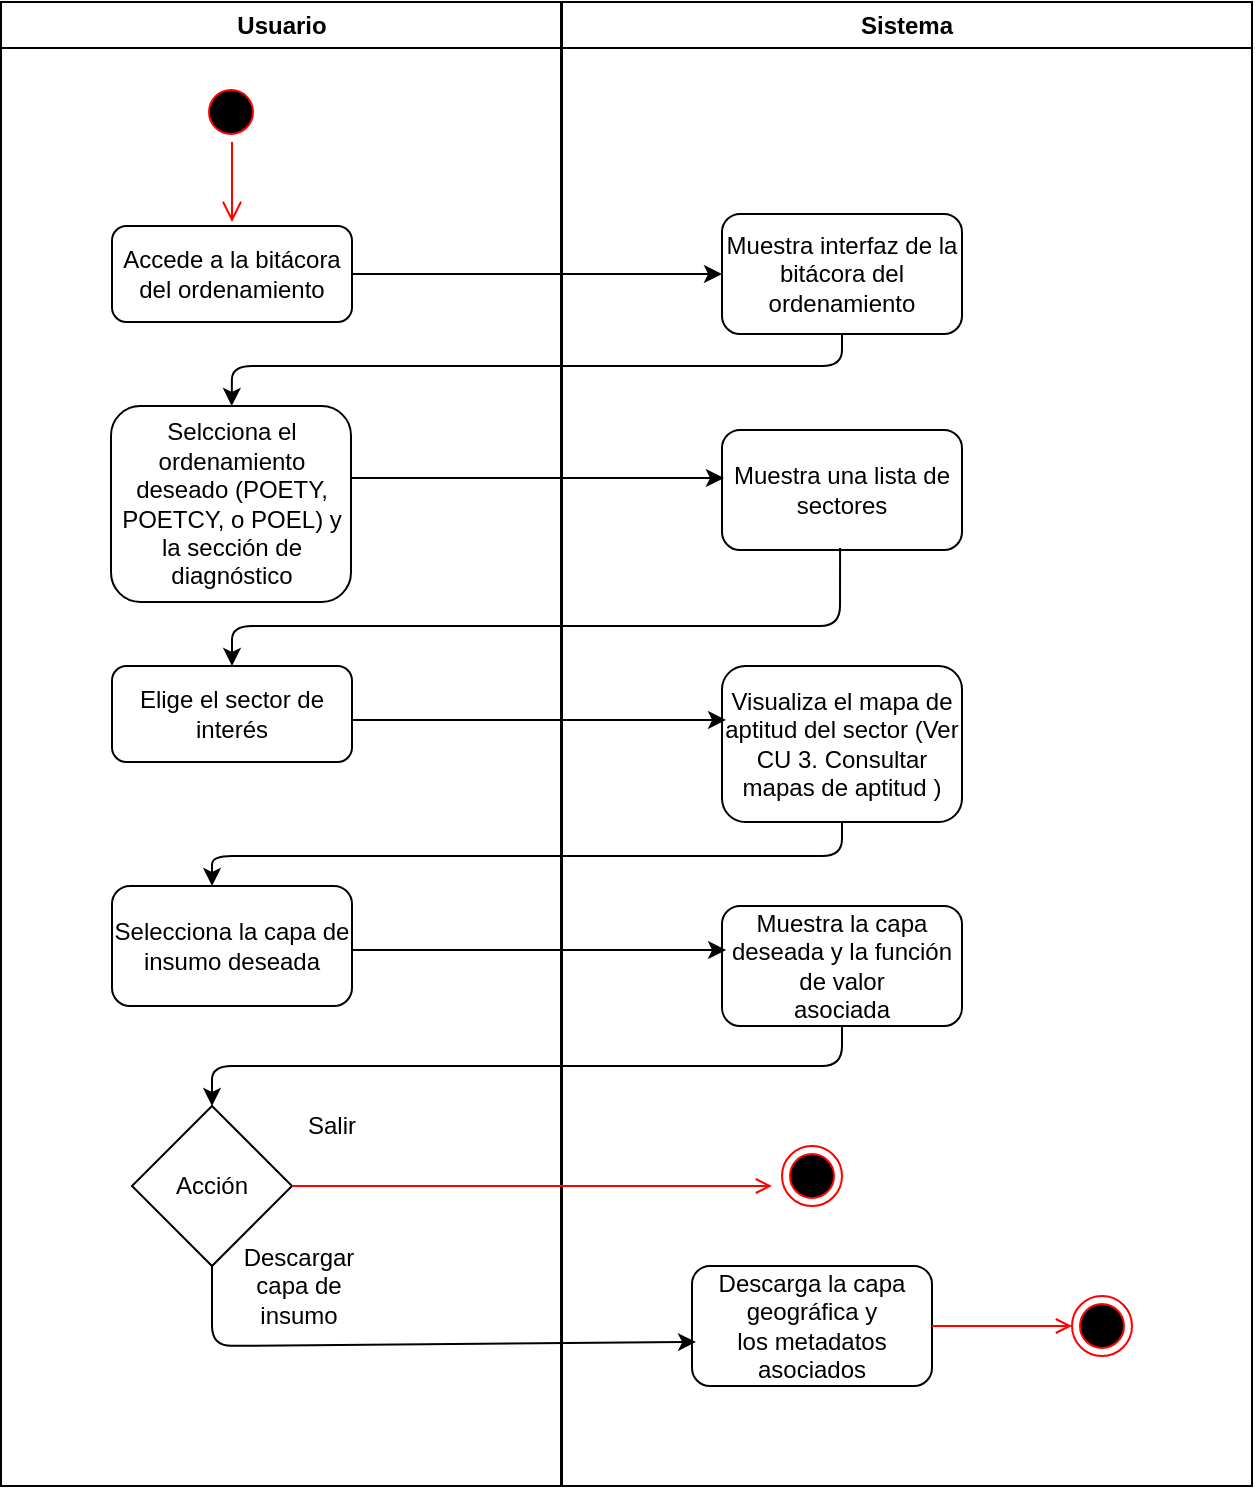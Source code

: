 <mxfile version="13.2.4" type="device"><diagram name="Page-1" id="e7e014a7-5840-1c2e-5031-d8a46d1fe8dd"><mxGraphModel dx="1422" dy="825" grid="1" gridSize="10" guides="1" tooltips="1" connect="1" arrows="1" fold="1" page="1" pageScale="1" pageWidth="1169" pageHeight="826" background="#ffffff" math="0" shadow="0"><root><mxCell id="0"/><mxCell id="1" parent="0"/><mxCell id="2" value="Usuario" style="swimlane;whiteSpace=wrap" parent="1" vertex="1"><mxGeometry x="164.5" y="128" width="280" height="742" as="geometry"/></mxCell><mxCell id="5" value="" style="ellipse;shape=startState;fillColor=#000000;strokeColor=#ff0000;" parent="2" vertex="1"><mxGeometry x="100" y="40" width="30" height="30" as="geometry"/></mxCell><mxCell id="6" value="" style="edgeStyle=elbowEdgeStyle;elbow=horizontal;verticalAlign=bottom;endArrow=open;endSize=8;strokeColor=#FF0000;endFill=1;rounded=0" parent="2" source="5" edge="1"><mxGeometry x="100" y="40" as="geometry"><mxPoint x="115.5" y="110" as="targetPoint"/></mxGeometry></mxCell><mxCell id="wfTR8HiFAZd8XgqSidBc-41" value="Accede a la bitácora del ordenamiento" style="rounded=1;whiteSpace=wrap;html=1;" vertex="1" parent="2"><mxGeometry x="55.5" y="112" width="120" height="48" as="geometry"/></mxCell><mxCell id="wfTR8HiFAZd8XgqSidBc-44" value="&lt;div&gt;Selcciona el ordenamiento deseado (POETY,&lt;/div&gt;&lt;div&gt;POETCY, o POEL) y la sección de diagnóstico&lt;/div&gt;" style="rounded=1;whiteSpace=wrap;html=1;" vertex="1" parent="2"><mxGeometry x="55" y="202" width="120" height="98" as="geometry"/></mxCell><mxCell id="wfTR8HiFAZd8XgqSidBc-48" value="Elige el sector de interés" style="rounded=1;whiteSpace=wrap;html=1;" vertex="1" parent="2"><mxGeometry x="55.5" y="332" width="120" height="48" as="geometry"/></mxCell><mxCell id="wfTR8HiFAZd8XgqSidBc-52" value="Selecciona la capa de insumo deseada" style="rounded=1;whiteSpace=wrap;html=1;" vertex="1" parent="2"><mxGeometry x="55.5" y="442" width="120" height="60" as="geometry"/></mxCell><mxCell id="wfTR8HiFAZd8XgqSidBc-57" value="Acción" style="rhombus;whiteSpace=wrap;html=1;" vertex="1" parent="2"><mxGeometry x="65.5" y="552" width="80" height="80" as="geometry"/></mxCell><mxCell id="wfTR8HiFAZd8XgqSidBc-58" value="Salir" style="text;html=1;strokeColor=none;fillColor=none;align=center;verticalAlign=middle;whiteSpace=wrap;rounded=0;" vertex="1" parent="2"><mxGeometry x="145.5" y="552" width="40" height="20" as="geometry"/></mxCell><mxCell id="wfTR8HiFAZd8XgqSidBc-61" value="Descargar capa de insumo" style="text;html=1;strokeColor=none;fillColor=none;align=center;verticalAlign=middle;whiteSpace=wrap;rounded=0;" vertex="1" parent="2"><mxGeometry x="111" y="632" width="74.5" height="20" as="geometry"/></mxCell><mxCell id="4" value="Sistema" style="swimlane;whiteSpace=wrap" parent="1" vertex="1"><mxGeometry x="445" y="128" width="345" height="742" as="geometry"/></mxCell><mxCell id="wfTR8HiFAZd8XgqSidBc-42" value="Muestra interfaz de la bitácora del ordenamiento" style="rounded=1;whiteSpace=wrap;html=1;" vertex="1" parent="4"><mxGeometry x="80" y="106" width="120" height="60" as="geometry"/></mxCell><mxCell id="wfTR8HiFAZd8XgqSidBc-46" value="Muestra una lista de sectores" style="rounded=1;whiteSpace=wrap;html=1;" vertex="1" parent="4"><mxGeometry x="80" y="214" width="120" height="60" as="geometry"/></mxCell><mxCell id="wfTR8HiFAZd8XgqSidBc-50" value="Visualiza el mapa de aptitud del sector (Ver CU 3.&amp;nbsp;Consultar mapas de aptitud )" style="rounded=1;whiteSpace=wrap;html=1;" vertex="1" parent="4"><mxGeometry x="80" y="332" width="120" height="78" as="geometry"/></mxCell><mxCell id="wfTR8HiFAZd8XgqSidBc-54" value="&lt;div&gt;Muestra la capa deseada y la función de valor&lt;/div&gt;&lt;div&gt;asociada&lt;/div&gt;" style="rounded=1;whiteSpace=wrap;html=1;" vertex="1" parent="4"><mxGeometry x="80" y="452" width="120" height="60" as="geometry"/></mxCell><mxCell id="wfTR8HiFAZd8XgqSidBc-59" value="" style="ellipse;shape=endState;fillColor=#000000;strokeColor=#ff0000" vertex="1" parent="4"><mxGeometry x="110" y="572" width="30" height="30" as="geometry"/></mxCell><mxCell id="wfTR8HiFAZd8XgqSidBc-63" value="&lt;div&gt;Descarga la capa geográfica y&lt;/div&gt;&lt;div&gt;los metadatos asociados&lt;/div&gt;" style="rounded=1;whiteSpace=wrap;html=1;" vertex="1" parent="4"><mxGeometry x="65" y="632" width="120" height="60" as="geometry"/></mxCell><mxCell id="38" value="" style="ellipse;shape=endState;fillColor=#000000;strokeColor=#ff0000" parent="4" vertex="1"><mxGeometry x="255" y="647" width="30" height="30" as="geometry"/></mxCell><mxCell id="39" value="" style="endArrow=open;strokeColor=#FF0000;endFill=1;rounded=0;exitX=1;exitY=0.5;exitDx=0;exitDy=0;entryX=0;entryY=0.5;entryDx=0;entryDy=0;" parent="4" source="wfTR8HiFAZd8XgqSidBc-63" target="38" edge="1"><mxGeometry relative="1" as="geometry"><mxPoint x="175" y="792" as="sourcePoint"/></mxGeometry></mxCell><mxCell id="wfTR8HiFAZd8XgqSidBc-43" value="" style="endArrow=classic;html=1;exitX=1;exitY=0.5;exitDx=0;exitDy=0;entryX=0;entryY=0.5;entryDx=0;entryDy=0;" edge="1" parent="1" source="wfTR8HiFAZd8XgqSidBc-41" target="wfTR8HiFAZd8XgqSidBc-42"><mxGeometry width="50" height="50" relative="1" as="geometry"><mxPoint x="560" y="500" as="sourcePoint"/><mxPoint x="610" y="450" as="targetPoint"/></mxGeometry></mxCell><mxCell id="wfTR8HiFAZd8XgqSidBc-45" value="" style="endArrow=classic;html=1;exitX=0.5;exitY=1;exitDx=0;exitDy=0;" edge="1" parent="1" source="wfTR8HiFAZd8XgqSidBc-42" target="wfTR8HiFAZd8XgqSidBc-44"><mxGeometry width="50" height="50" relative="1" as="geometry"><mxPoint x="560" y="500" as="sourcePoint"/><mxPoint x="-20" y="310" as="targetPoint"/><Array as="points"><mxPoint x="585" y="310"/><mxPoint x="280" y="310"/></Array></mxGeometry></mxCell><mxCell id="wfTR8HiFAZd8XgqSidBc-47" value="" style="endArrow=classic;html=1;exitX=0.996;exitY=0.367;exitDx=0;exitDy=0;entryX=0.008;entryY=0.4;entryDx=0;entryDy=0;entryPerimeter=0;exitPerimeter=0;" edge="1" parent="1" source="wfTR8HiFAZd8XgqSidBc-44" target="wfTR8HiFAZd8XgqSidBc-46"><mxGeometry width="50" height="50" relative="1" as="geometry"><mxPoint x="560" y="530" as="sourcePoint"/><mxPoint x="610" y="480" as="targetPoint"/></mxGeometry></mxCell><mxCell id="wfTR8HiFAZd8XgqSidBc-49" value="" style="endArrow=classic;html=1;exitX=0.442;exitY=0.983;exitDx=0;exitDy=0;exitPerimeter=0;entryX=0.5;entryY=0;entryDx=0;entryDy=0;" edge="1" parent="1" target="wfTR8HiFAZd8XgqSidBc-48"><mxGeometry width="50" height="50" relative="1" as="geometry"><mxPoint x="584.04" y="400.98" as="sourcePoint"/><mxPoint x="-20" y="440" as="targetPoint"/><Array as="points"><mxPoint x="584" y="440"/><mxPoint x="280" y="440"/></Array></mxGeometry></mxCell><mxCell id="wfTR8HiFAZd8XgqSidBc-51" value="" style="endArrow=classic;html=1;entryX=0.017;entryY=0.346;entryDx=0;entryDy=0;entryPerimeter=0;" edge="1" parent="1" target="wfTR8HiFAZd8XgqSidBc-50"><mxGeometry width="50" height="50" relative="1" as="geometry"><mxPoint x="340" y="487" as="sourcePoint"/><mxPoint x="530" y="480" as="targetPoint"/></mxGeometry></mxCell><mxCell id="wfTR8HiFAZd8XgqSidBc-53" value="" style="endArrow=classic;html=1;exitX=0.5;exitY=1;exitDx=0;exitDy=0;entryX=0.417;entryY=0;entryDx=0;entryDy=0;entryPerimeter=0;" edge="1" parent="1" source="wfTR8HiFAZd8XgqSidBc-50" target="wfTR8HiFAZd8XgqSidBc-52"><mxGeometry width="50" height="50" relative="1" as="geometry"><mxPoint x="890" y="555" as="sourcePoint"/><mxPoint x="267" y="571" as="targetPoint"/><Array as="points"><mxPoint x="585" y="555"/><mxPoint x="270" y="555"/></Array></mxGeometry></mxCell><mxCell id="wfTR8HiFAZd8XgqSidBc-55" value="" style="endArrow=classic;html=1;entryX=0.017;entryY=0.367;entryDx=0;entryDy=0;entryPerimeter=0;" edge="1" parent="1" target="wfTR8HiFAZd8XgqSidBc-54"><mxGeometry width="50" height="50" relative="1" as="geometry"><mxPoint x="340" y="602" as="sourcePoint"/><mxPoint x="610" y="540" as="targetPoint"/></mxGeometry></mxCell><mxCell id="wfTR8HiFAZd8XgqSidBc-56" value="" style="endArrow=classic;html=1;exitX=0.5;exitY=1;exitDx=0;exitDy=0;entryX=0.5;entryY=0;entryDx=0;entryDy=0;" edge="1" parent="1" source="wfTR8HiFAZd8XgqSidBc-54" target="wfTR8HiFAZd8XgqSidBc-57"><mxGeometry width="50" height="50" relative="1" as="geometry"><mxPoint x="560" y="590" as="sourcePoint"/><mxPoint x="-40" y="660" as="targetPoint"/><Array as="points"><mxPoint x="585" y="660"/><mxPoint x="270" y="660"/></Array></mxGeometry></mxCell><mxCell id="wfTR8HiFAZd8XgqSidBc-60" value="" style="endArrow=open;strokeColor=#FF0000;endFill=1;rounded=0;exitX=1;exitY=0.5;exitDx=0;exitDy=0;" edge="1" parent="1" source="wfTR8HiFAZd8XgqSidBc-57"><mxGeometry relative="1" as="geometry"><mxPoint x="310" y="719" as="sourcePoint"/><mxPoint x="550" y="720" as="targetPoint"/></mxGeometry></mxCell><mxCell id="wfTR8HiFAZd8XgqSidBc-62" value="" style="endArrow=classic;html=1;entryX=0.017;entryY=0.633;entryDx=0;entryDy=0;entryPerimeter=0;" edge="1" parent="1" source="wfTR8HiFAZd8XgqSidBc-57" target="wfTR8HiFAZd8XgqSidBc-63"><mxGeometry width="50" height="50" relative="1" as="geometry"><mxPoint x="-80" y="820" as="sourcePoint"/><mxPoint x="480" y="820" as="targetPoint"/><Array as="points"><mxPoint x="270" y="800"/></Array></mxGeometry></mxCell></root></mxGraphModel></diagram></mxfile>